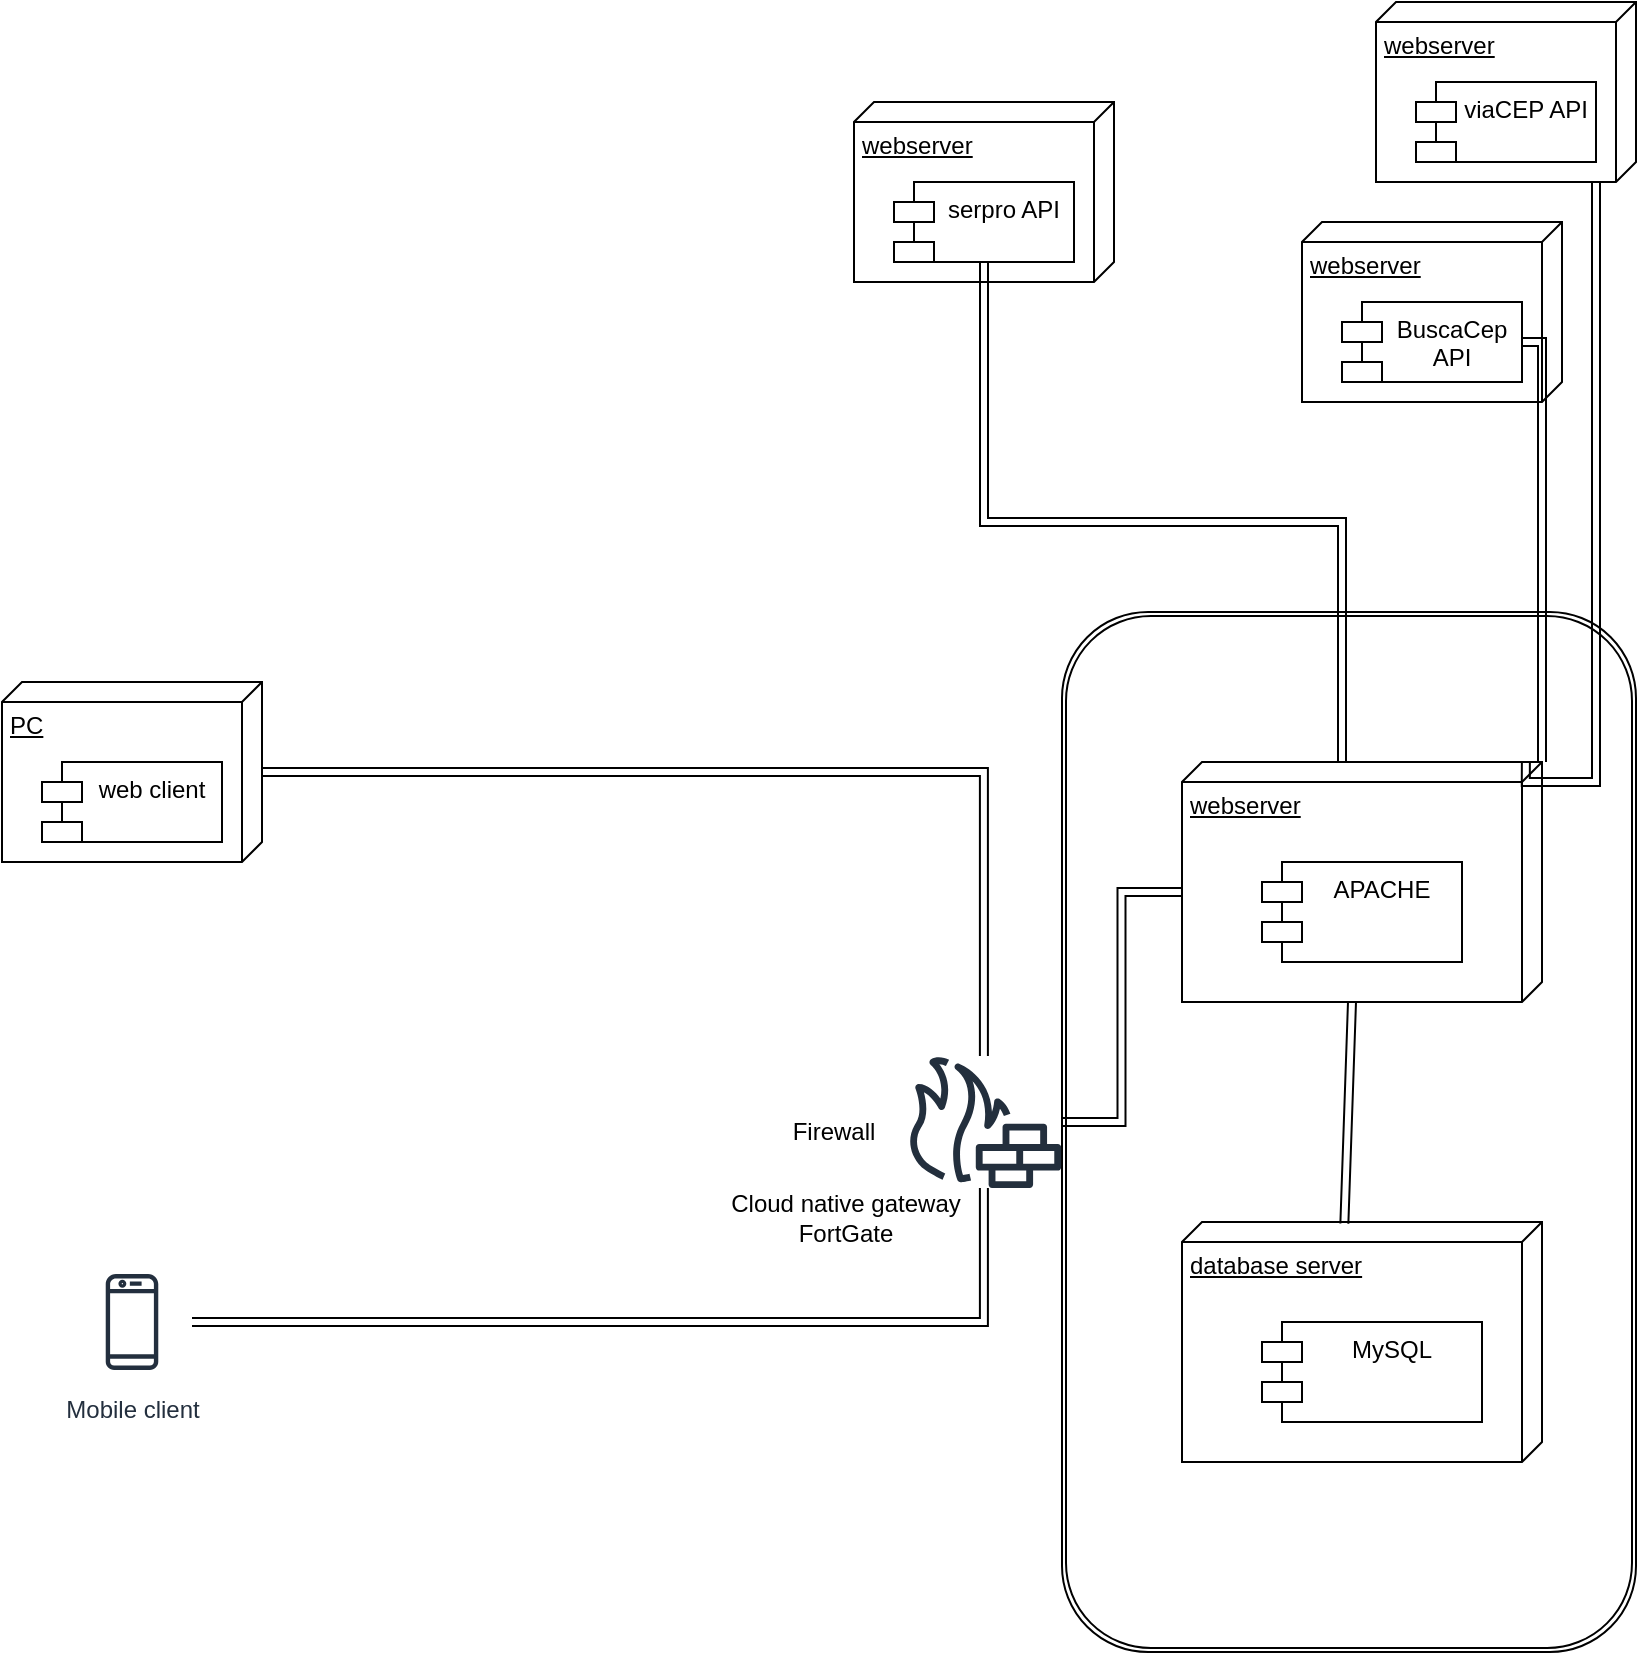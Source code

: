 <mxfile version="21.6.5" type="github">
  <diagram name="Página-1" id="tEa0ZQtmxq0GBwMfjWxH">
    <mxGraphModel dx="874" dy="516" grid="1" gridSize="10" guides="1" tooltips="1" connect="1" arrows="1" fold="1" page="1" pageScale="1" pageWidth="827" pageHeight="1169" math="0" shadow="0">
      <root>
        <mxCell id="0" />
        <mxCell id="1" parent="0" />
        <mxCell id="UPWU0AUIpY1uhgUEaoNA-25" style="edgeStyle=orthogonalEdgeStyle;rounded=0;orthogonalLoop=1;jettySize=auto;html=1;shape=link;" edge="1" parent="1" source="UPWU0AUIpY1uhgUEaoNA-8" target="UPWU0AUIpY1uhgUEaoNA-16">
          <mxGeometry relative="1" as="geometry" />
        </mxCell>
        <mxCell id="UPWU0AUIpY1uhgUEaoNA-8" value="PC" style="verticalAlign=top;align=left;spacingTop=8;spacingLeft=2;spacingRight=12;shape=cube;size=10;direction=south;fontStyle=4;html=1;whiteSpace=wrap;" vertex="1" parent="1">
          <mxGeometry x="10" y="350" width="130" height="90" as="geometry" />
        </mxCell>
        <mxCell id="UPWU0AUIpY1uhgUEaoNA-10" value="" style="shape=ext;double=1;rounded=1;whiteSpace=wrap;html=1;" vertex="1" parent="1">
          <mxGeometry x="540" y="315" width="287" height="520" as="geometry" />
        </mxCell>
        <mxCell id="UPWU0AUIpY1uhgUEaoNA-11" value="" style="group" vertex="1" connectable="0" parent="1">
          <mxGeometry x="470" y="390" width="180" height="120" as="geometry" />
        </mxCell>
        <mxCell id="UPWU0AUIpY1uhgUEaoNA-14" value="" style="group" vertex="1" connectable="0" parent="UPWU0AUIpY1uhgUEaoNA-11">
          <mxGeometry x="130" width="180" height="120" as="geometry" />
        </mxCell>
        <mxCell id="UPWU0AUIpY1uhgUEaoNA-6" value="webserver" style="verticalAlign=top;align=left;spacingTop=8;spacingLeft=2;spacingRight=12;shape=cube;size=10;direction=south;fontStyle=4;html=1;whiteSpace=wrap;" vertex="1" parent="UPWU0AUIpY1uhgUEaoNA-14">
          <mxGeometry width="180" height="120" as="geometry" />
        </mxCell>
        <mxCell id="UPWU0AUIpY1uhgUEaoNA-2" value="APACHE" style="shape=module;align=left;spacingLeft=20;align=center;verticalAlign=top;whiteSpace=wrap;html=1;" vertex="1" parent="UPWU0AUIpY1uhgUEaoNA-14">
          <mxGeometry x="40" y="50" width="100" height="50" as="geometry" />
        </mxCell>
        <mxCell id="UPWU0AUIpY1uhgUEaoNA-12" value="" style="group" vertex="1" connectable="0" parent="1">
          <mxGeometry x="600" y="620" width="180" height="120" as="geometry" />
        </mxCell>
        <mxCell id="UPWU0AUIpY1uhgUEaoNA-7" value="database server" style="verticalAlign=top;align=left;spacingTop=8;spacingLeft=2;spacingRight=12;shape=cube;size=10;direction=south;fontStyle=4;html=1;whiteSpace=wrap;" vertex="1" parent="UPWU0AUIpY1uhgUEaoNA-12">
          <mxGeometry width="180" height="120" as="geometry" />
        </mxCell>
        <mxCell id="UPWU0AUIpY1uhgUEaoNA-5" value="MySQL" style="shape=module;align=left;spacingLeft=20;align=center;verticalAlign=top;whiteSpace=wrap;html=1;" vertex="1" parent="UPWU0AUIpY1uhgUEaoNA-12">
          <mxGeometry x="40" y="50" width="110" height="50" as="geometry" />
        </mxCell>
        <mxCell id="UPWU0AUIpY1uhgUEaoNA-39" style="edgeStyle=orthogonalEdgeStyle;rounded=0;orthogonalLoop=1;jettySize=auto;html=1;entryX=0;entryY=0;entryDx=65;entryDy=180;entryPerimeter=0;shape=link;" edge="1" parent="1" source="UPWU0AUIpY1uhgUEaoNA-16" target="UPWU0AUIpY1uhgUEaoNA-6">
          <mxGeometry relative="1" as="geometry" />
        </mxCell>
        <mxCell id="UPWU0AUIpY1uhgUEaoNA-16" value="" style="sketch=0;outlineConnect=0;fontColor=#232F3E;gradientColor=none;fillColor=#232F3D;strokeColor=none;dashed=0;verticalLabelPosition=bottom;verticalAlign=top;align=center;html=1;fontSize=12;fontStyle=0;aspect=fixed;pointerEvents=1;shape=mxgraph.aws4.generic_firewall;" vertex="1" parent="1">
          <mxGeometry x="462" y="537" width="78" height="66" as="geometry" />
        </mxCell>
        <mxCell id="UPWU0AUIpY1uhgUEaoNA-9" value="web client" style="shape=module;align=left;spacingLeft=20;align=center;verticalAlign=top;whiteSpace=wrap;html=1;" vertex="1" parent="1">
          <mxGeometry x="30" y="390" width="90" height="40" as="geometry" />
        </mxCell>
        <mxCell id="UPWU0AUIpY1uhgUEaoNA-24" style="edgeStyle=orthogonalEdgeStyle;rounded=0;orthogonalLoop=1;jettySize=auto;html=1;shape=link;" edge="1" parent="1" source="UPWU0AUIpY1uhgUEaoNA-17" target="UPWU0AUIpY1uhgUEaoNA-16">
          <mxGeometry relative="1" as="geometry" />
        </mxCell>
        <mxCell id="UPWU0AUIpY1uhgUEaoNA-17" value="Mobile client" style="sketch=0;outlineConnect=0;fontColor=#232F3E;gradientColor=none;strokeColor=#232F3E;fillColor=#ffffff;dashed=0;verticalLabelPosition=bottom;verticalAlign=top;align=center;html=1;fontSize=12;fontStyle=0;aspect=fixed;shape=mxgraph.aws4.resourceIcon;resIcon=mxgraph.aws4.mobile_client;" vertex="1" parent="1">
          <mxGeometry x="45" y="640" width="60" height="60" as="geometry" />
        </mxCell>
        <mxCell id="UPWU0AUIpY1uhgUEaoNA-23" value="" style="endArrow=classic;startArrow=classic;html=1;rounded=0;entryX=0;entryY=0;entryDx=120;entryDy=95;entryPerimeter=0;exitX=0.007;exitY=0.549;exitDx=0;exitDy=0;exitPerimeter=0;shape=link;" edge="1" parent="1" source="UPWU0AUIpY1uhgUEaoNA-7" target="UPWU0AUIpY1uhgUEaoNA-6">
          <mxGeometry width="50" height="50" relative="1" as="geometry">
            <mxPoint x="670" y="590" as="sourcePoint" />
            <mxPoint x="720" y="540" as="targetPoint" />
          </mxGeometry>
        </mxCell>
        <mxCell id="UPWU0AUIpY1uhgUEaoNA-27" value="Cloud native gateway&lt;br&gt;FortGate" style="text;html=1;strokeColor=none;fillColor=none;align=center;verticalAlign=middle;whiteSpace=wrap;rounded=0;" vertex="1" parent="1">
          <mxGeometry x="369" y="603" width="126" height="30" as="geometry" />
        </mxCell>
        <mxCell id="UPWU0AUIpY1uhgUEaoNA-37" style="edgeStyle=orthogonalEdgeStyle;rounded=0;orthogonalLoop=1;jettySize=auto;html=1;shape=link;exitX=1;exitY=0.75;exitDx=0;exitDy=0;" edge="1" parent="1" source="UPWU0AUIpY1uhgUEaoNA-34">
          <mxGeometry relative="1" as="geometry">
            <mxPoint x="806.999" y="100.0" as="sourcePoint" />
            <mxPoint x="771.94" y="390" as="targetPoint" />
            <Array as="points">
              <mxPoint x="807" y="400" />
              <mxPoint x="772" y="400" />
            </Array>
          </mxGeometry>
        </mxCell>
        <mxCell id="UPWU0AUIpY1uhgUEaoNA-33" value="webserver" style="verticalAlign=top;align=left;spacingTop=8;spacingLeft=2;spacingRight=12;shape=cube;size=10;direction=south;fontStyle=4;html=1;whiteSpace=wrap;" vertex="1" parent="1">
          <mxGeometry x="697" y="10" width="130" height="90" as="geometry" />
        </mxCell>
        <mxCell id="UPWU0AUIpY1uhgUEaoNA-34" value="viaCEP API" style="shape=module;align=left;spacingLeft=20;align=center;verticalAlign=top;whiteSpace=wrap;html=1;" vertex="1" parent="1">
          <mxGeometry x="717" y="50" width="90" height="40" as="geometry" />
        </mxCell>
        <mxCell id="UPWU0AUIpY1uhgUEaoNA-35" value="webserver" style="verticalAlign=top;align=left;spacingTop=8;spacingLeft=2;spacingRight=12;shape=cube;size=10;direction=south;fontStyle=4;html=1;whiteSpace=wrap;" vertex="1" parent="1">
          <mxGeometry x="436" y="60" width="130" height="90" as="geometry" />
        </mxCell>
        <mxCell id="UPWU0AUIpY1uhgUEaoNA-38" style="edgeStyle=orthogonalEdgeStyle;rounded=0;orthogonalLoop=1;jettySize=auto;html=1;shape=link;" edge="1" parent="1" source="UPWU0AUIpY1uhgUEaoNA-36" target="UPWU0AUIpY1uhgUEaoNA-6">
          <mxGeometry relative="1" as="geometry">
            <Array as="points">
              <mxPoint x="501" y="270" />
              <mxPoint x="680" y="270" />
            </Array>
          </mxGeometry>
        </mxCell>
        <mxCell id="UPWU0AUIpY1uhgUEaoNA-36" value="serpro API" style="shape=module;align=left;spacingLeft=20;align=center;verticalAlign=top;whiteSpace=wrap;html=1;" vertex="1" parent="1">
          <mxGeometry x="456" y="100" width="90" height="40" as="geometry" />
        </mxCell>
        <mxCell id="UPWU0AUIpY1uhgUEaoNA-40" value="webserver" style="verticalAlign=top;align=left;spacingTop=8;spacingLeft=2;spacingRight=12;shape=cube;size=10;direction=south;fontStyle=4;html=1;whiteSpace=wrap;" vertex="1" parent="1">
          <mxGeometry x="660" y="120" width="130" height="90" as="geometry" />
        </mxCell>
        <mxCell id="UPWU0AUIpY1uhgUEaoNA-42" style="edgeStyle=orthogonalEdgeStyle;rounded=0;orthogonalLoop=1;jettySize=auto;html=1;shape=link;" edge="1" parent="1" source="UPWU0AUIpY1uhgUEaoNA-41" target="UPWU0AUIpY1uhgUEaoNA-6">
          <mxGeometry relative="1" as="geometry">
            <Array as="points">
              <mxPoint x="780" y="180" />
            </Array>
          </mxGeometry>
        </mxCell>
        <mxCell id="UPWU0AUIpY1uhgUEaoNA-41" value="BuscaCep API" style="shape=module;align=left;spacingLeft=20;align=center;verticalAlign=top;whiteSpace=wrap;html=1;" vertex="1" parent="1">
          <mxGeometry x="680" y="160" width="90" height="40" as="geometry" />
        </mxCell>
        <mxCell id="UPWU0AUIpY1uhgUEaoNA-44" value="Firewall" style="text;html=1;strokeColor=none;fillColor=none;align=center;verticalAlign=middle;whiteSpace=wrap;rounded=0;" vertex="1" parent="1">
          <mxGeometry x="396" y="560" width="60" height="30" as="geometry" />
        </mxCell>
      </root>
    </mxGraphModel>
  </diagram>
</mxfile>

